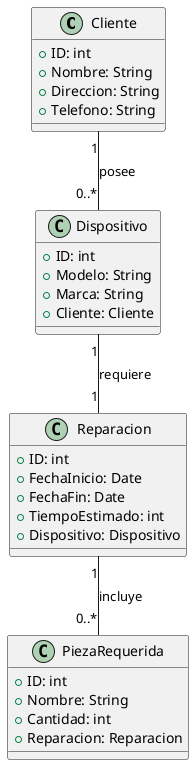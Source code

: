 @startuml
class Cliente {
  +ID: int
  +Nombre: String
  +Direccion: String
  +Telefono: String
}

class Dispositivo {
  +ID: int
  +Modelo: String
  +Marca: String
  +Cliente: Cliente
}

class Reparacion {
  +ID: int
  +FechaInicio: Date
  +FechaFin: Date
  +TiempoEstimado: int
  +Dispositivo: Dispositivo
}

class PiezaRequerida {
  +ID: int
  +Nombre: String
  +Cantidad: int
  +Reparacion: Reparacion
}

Cliente "1" -- "0..*" Dispositivo : posee
Dispositivo "1" -- "1" Reparacion : requiere
Reparacion "1" -- "0..*" PiezaRequerida : incluye
@enduml
